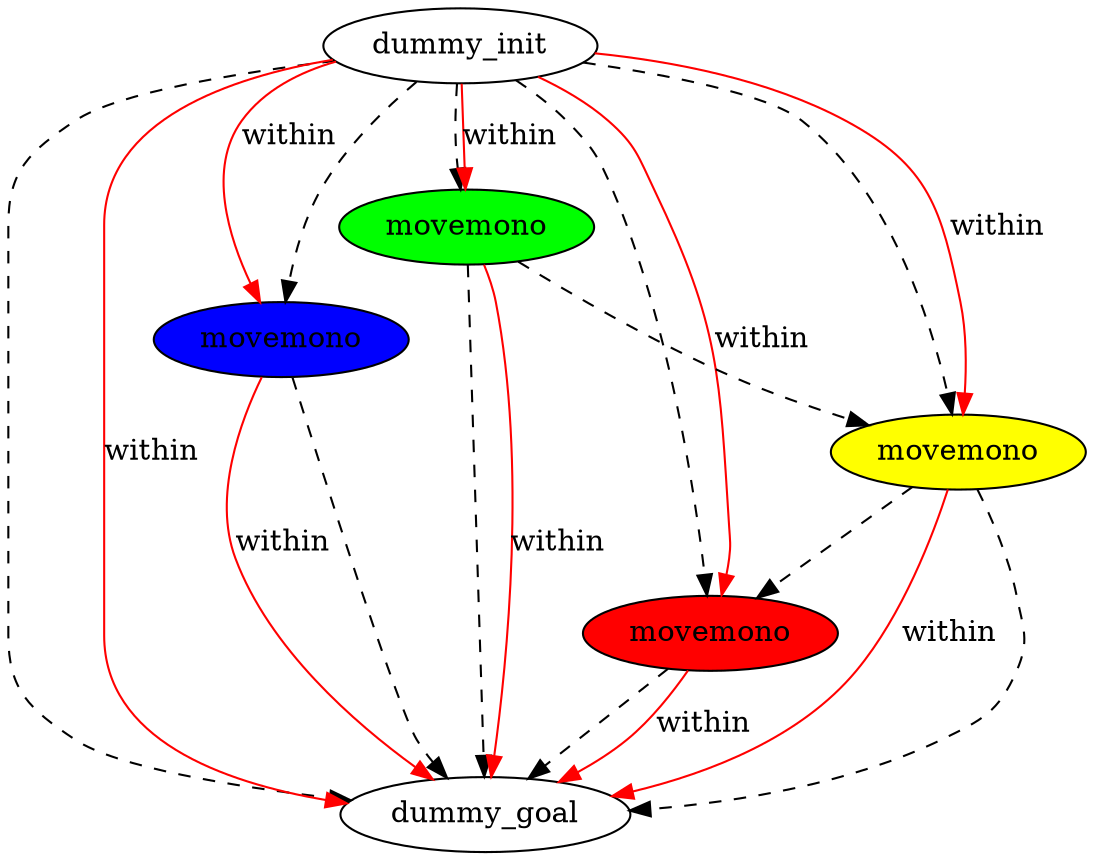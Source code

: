 digraph {
	"686079e6-0ba5-0021-62c2-50c070ec47fd" [label=dummy_init fillcolor=white style=filled]
	"01935bb0-a8f0-2064-ca44-19a67cff3c66" [label=dummy_goal fillcolor=white style=filled]
	"c8346d79-da40-1482-3a5f-845f31b4e7bc" [label=movemono fillcolor=blue style=filled]
	"473a8102-93f6-300e-1a0d-38175ea9f601" [label=movemono fillcolor=green style=filled]
	"d28a3704-53a1-a8ba-b256-44a4a77254e2" [label=movemono fillcolor=red style=filled]
	"a2173dd5-690c-446c-ca11-fbc76cb40cea" [label=movemono fillcolor=yellow style=filled]
	"686079e6-0ba5-0021-62c2-50c070ec47fd" -> "473a8102-93f6-300e-1a0d-38175ea9f601" [color=black style=dashed]
	"d28a3704-53a1-a8ba-b256-44a4a77254e2" -> "01935bb0-a8f0-2064-ca44-19a67cff3c66" [color=black style=dashed]
	"473a8102-93f6-300e-1a0d-38175ea9f601" -> "01935bb0-a8f0-2064-ca44-19a67cff3c66" [color=black style=dashed]
	"686079e6-0ba5-0021-62c2-50c070ec47fd" -> "01935bb0-a8f0-2064-ca44-19a67cff3c66" [color=black style=dashed]
	"686079e6-0ba5-0021-62c2-50c070ec47fd" -> "d28a3704-53a1-a8ba-b256-44a4a77254e2" [color=black style=dashed]
	"a2173dd5-690c-446c-ca11-fbc76cb40cea" -> "01935bb0-a8f0-2064-ca44-19a67cff3c66" [color=black style=dashed]
	"a2173dd5-690c-446c-ca11-fbc76cb40cea" -> "d28a3704-53a1-a8ba-b256-44a4a77254e2" [color=black style=dashed]
	"c8346d79-da40-1482-3a5f-845f31b4e7bc" -> "01935bb0-a8f0-2064-ca44-19a67cff3c66" [color=black style=dashed]
	"686079e6-0ba5-0021-62c2-50c070ec47fd" -> "c8346d79-da40-1482-3a5f-845f31b4e7bc" [color=black style=dashed]
	"473a8102-93f6-300e-1a0d-38175ea9f601" -> "a2173dd5-690c-446c-ca11-fbc76cb40cea" [color=black style=dashed]
	"686079e6-0ba5-0021-62c2-50c070ec47fd" -> "a2173dd5-690c-446c-ca11-fbc76cb40cea" [color=black style=dashed]
	"686079e6-0ba5-0021-62c2-50c070ec47fd" -> "a2173dd5-690c-446c-ca11-fbc76cb40cea" [label=within color=red]
	"c8346d79-da40-1482-3a5f-845f31b4e7bc" -> "01935bb0-a8f0-2064-ca44-19a67cff3c66" [label=within color=red]
	"473a8102-93f6-300e-1a0d-38175ea9f601" -> "01935bb0-a8f0-2064-ca44-19a67cff3c66" [label=within color=red]
	"a2173dd5-690c-446c-ca11-fbc76cb40cea" -> "01935bb0-a8f0-2064-ca44-19a67cff3c66" [label=within color=red]
	"686079e6-0ba5-0021-62c2-50c070ec47fd" -> "473a8102-93f6-300e-1a0d-38175ea9f601" [label=within color=red]
	"d28a3704-53a1-a8ba-b256-44a4a77254e2" -> "01935bb0-a8f0-2064-ca44-19a67cff3c66" [label=within color=red]
	"686079e6-0ba5-0021-62c2-50c070ec47fd" -> "c8346d79-da40-1482-3a5f-845f31b4e7bc" [label=within color=red]
	"686079e6-0ba5-0021-62c2-50c070ec47fd" -> "01935bb0-a8f0-2064-ca44-19a67cff3c66" [label=within color=red]
	"686079e6-0ba5-0021-62c2-50c070ec47fd" -> "d28a3704-53a1-a8ba-b256-44a4a77254e2" [label=within color=red]
}
